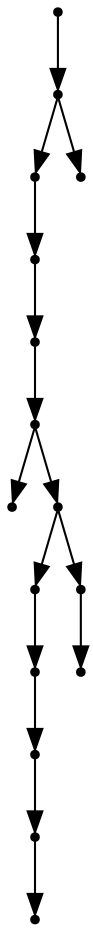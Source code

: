 digraph {
  15 [shape=point];
  14 [shape=point];
  12 [shape=point];
  11 [shape=point];
  10 [shape=point];
  9 [shape=point];
  0 [shape=point];
  8 [shape=point];
  5 [shape=point];
  4 [shape=point];
  3 [shape=point];
  2 [shape=point];
  1 [shape=point];
  7 [shape=point];
  6 [shape=point];
  13 [shape=point];
15 -> 14;
14 -> 12;
12 -> 11;
11 -> 10;
10 -> 9;
9 -> 0;
9 -> 8;
8 -> 5;
5 -> 4;
4 -> 3;
3 -> 2;
2 -> 1;
8 -> 7;
7 -> 6;
14 -> 13;
}
